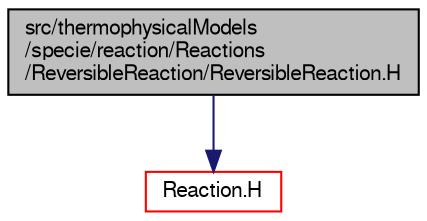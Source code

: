 digraph "src/thermophysicalModels/specie/reaction/Reactions/ReversibleReaction/ReversibleReaction.H"
{
  bgcolor="transparent";
  edge [fontname="FreeSans",fontsize="10",labelfontname="FreeSans",labelfontsize="10"];
  node [fontname="FreeSans",fontsize="10",shape=record];
  Node0 [label="src/thermophysicalModels\l/specie/reaction/Reactions\l/ReversibleReaction/ReversibleReaction.H",height=0.2,width=0.4,color="black", fillcolor="grey75", style="filled", fontcolor="black"];
  Node0 -> Node1 [color="midnightblue",fontsize="10",style="solid",fontname="FreeSans"];
  Node1 [label="Reaction.H",height=0.2,width=0.4,color="red",URL="$a16568.html"];
}
